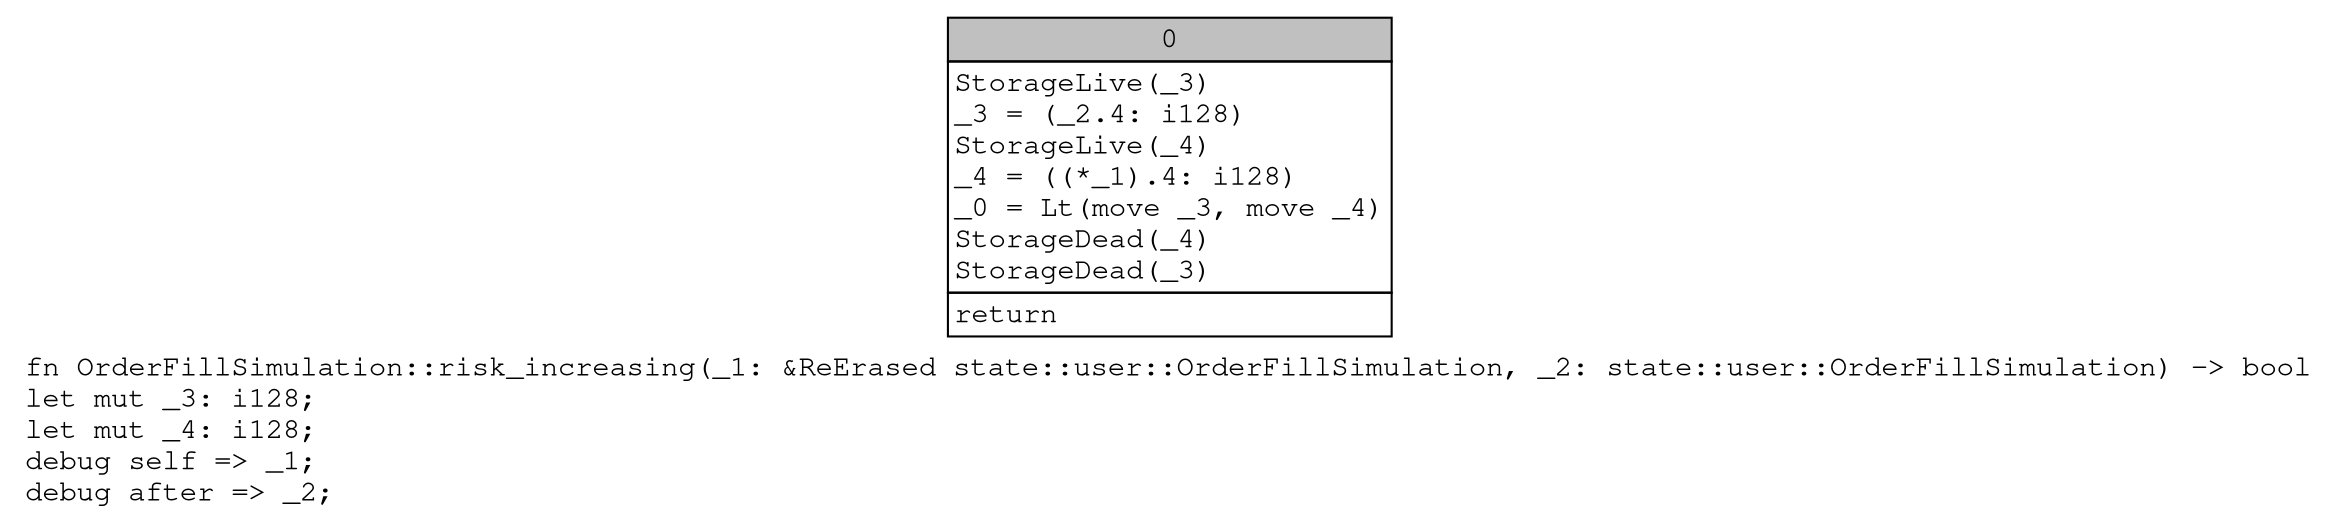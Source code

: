 digraph Mir_0_4339 {
    graph [fontname="Courier, monospace"];
    node [fontname="Courier, monospace"];
    edge [fontname="Courier, monospace"];
    label=<fn OrderFillSimulation::risk_increasing(_1: &amp;ReErased state::user::OrderFillSimulation, _2: state::user::OrderFillSimulation) -&gt; bool<br align="left"/>let mut _3: i128;<br align="left"/>let mut _4: i128;<br align="left"/>debug self =&gt; _1;<br align="left"/>debug after =&gt; _2;<br align="left"/>>;
    bb0__0_4339 [shape="none", label=<<table border="0" cellborder="1" cellspacing="0"><tr><td bgcolor="gray" align="center" colspan="1">0</td></tr><tr><td align="left" balign="left">StorageLive(_3)<br/>_3 = (_2.4: i128)<br/>StorageLive(_4)<br/>_4 = ((*_1).4: i128)<br/>_0 = Lt(move _3, move _4)<br/>StorageDead(_4)<br/>StorageDead(_3)<br/></td></tr><tr><td align="left">return</td></tr></table>>];
}
